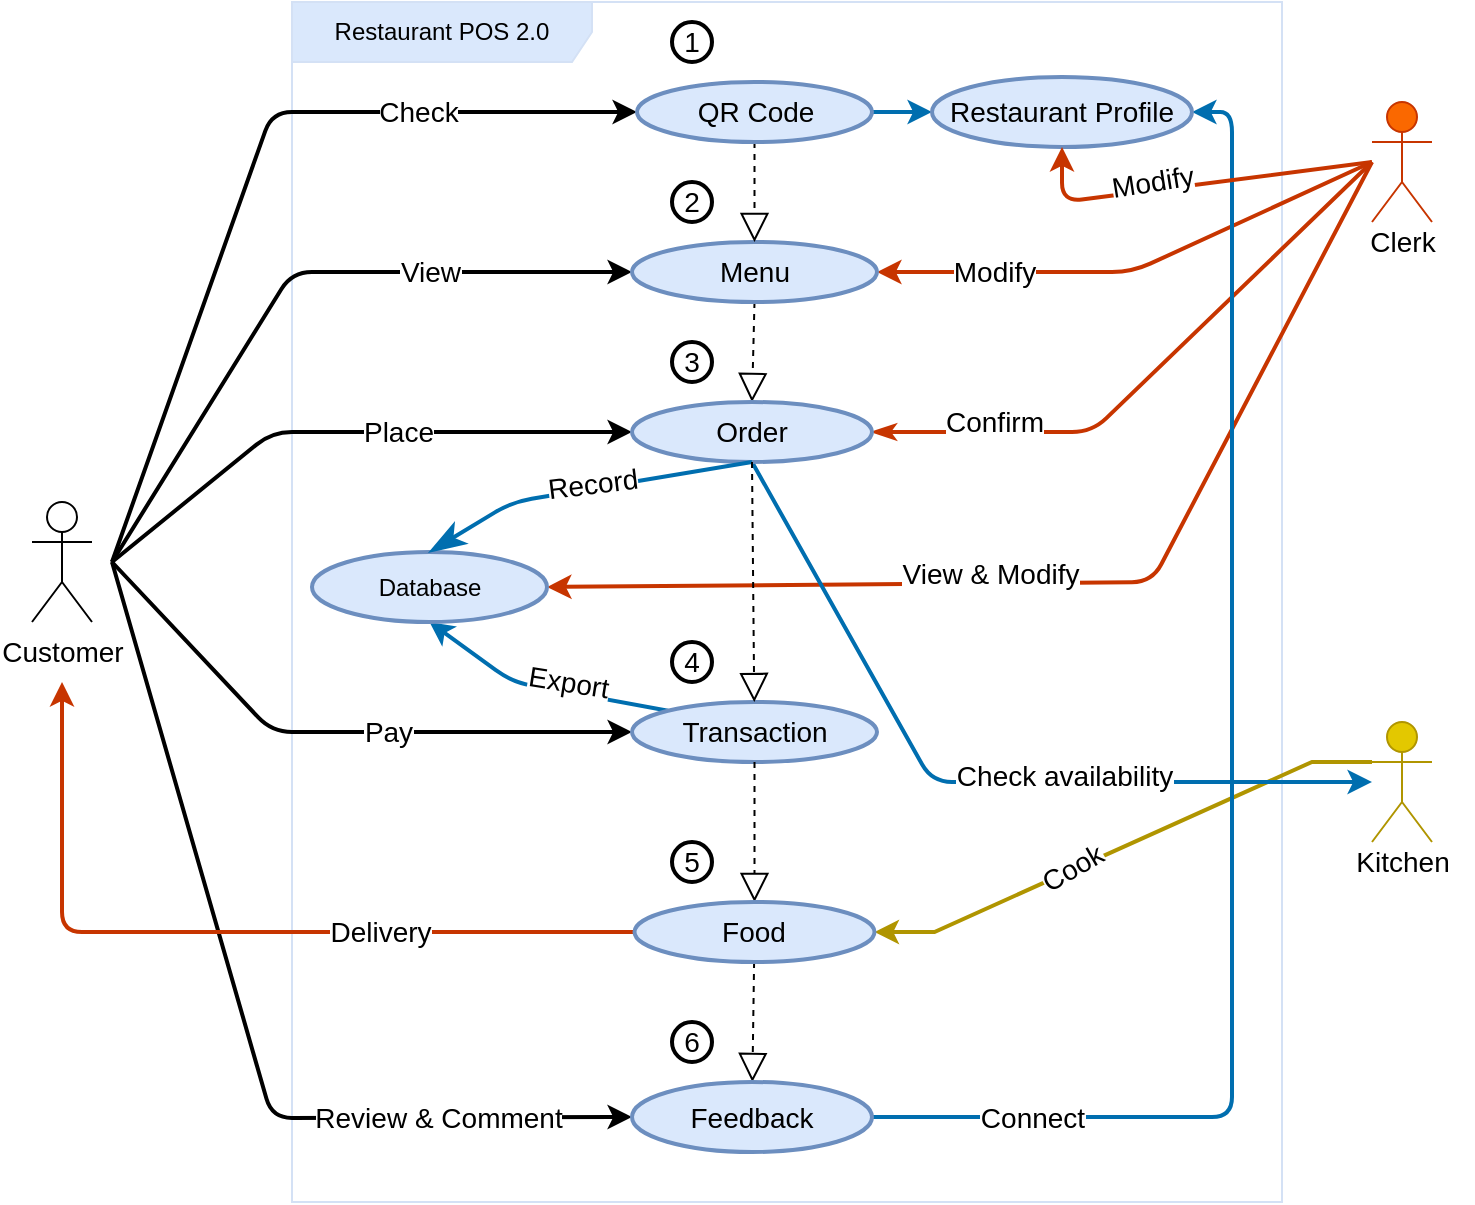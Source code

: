 <mxfile version="14.5.7" type="github">
  <diagram id="wZJr-rIxSzPZs1Y1Dw0P" name="Page-1">
    <mxGraphModel dx="1062" dy="584" grid="1" gridSize="10" guides="1" tooltips="1" connect="1" arrows="1" fold="1" page="1" pageScale="1" pageWidth="850" pageHeight="1100" math="0" shadow="0">
      <root>
        <mxCell id="0" />
        <mxCell id="1" parent="0" />
        <mxCell id="G8AZ5grSRXp7mo_oatXY-1" value="Restaurant POS 2.0" style="shape=umlFrame;whiteSpace=wrap;html=1;width=150;height=30;fillColor=#dae8fc;swimlaneFillColor=#ffffff;strokeColor=#D4E1F5;" parent="1" vertex="1">
          <mxGeometry x="240" y="110" width="495" height="600" as="geometry" />
        </mxCell>
        <mxCell id="G8AZ5grSRXp7mo_oatXY-2" style="rounded=1;orthogonalLoop=1;jettySize=auto;html=1;entryX=0;entryY=0.5;entryDx=0;entryDy=0;strokeWidth=2;" parent="1" target="G8AZ5grSRXp7mo_oatXY-27" edge="1">
          <mxGeometry relative="1" as="geometry">
            <Array as="points">
              <mxPoint x="230" y="165" />
            </Array>
            <mxPoint x="150" y="390" as="sourcePoint" />
          </mxGeometry>
        </mxCell>
        <mxCell id="G8AZ5grSRXp7mo_oatXY-3" value="Check" style="edgeLabel;html=1;align=center;verticalAlign=middle;resizable=0;points=[];fontSize=14;" parent="G8AZ5grSRXp7mo_oatXY-2" connectable="0" vertex="1">
          <mxGeometry x="0.408" relative="1" as="geometry">
            <mxPoint x="15.0" as="offset" />
          </mxGeometry>
        </mxCell>
        <mxCell id="G8AZ5grSRXp7mo_oatXY-4" style="rounded=1;orthogonalLoop=1;jettySize=auto;html=1;entryX=0;entryY=0.5;entryDx=0;entryDy=0;strokeWidth=2;" parent="1" target="G8AZ5grSRXp7mo_oatXY-18" edge="1">
          <mxGeometry relative="1" as="geometry">
            <mxPoint x="150" y="390" as="sourcePoint" />
            <mxPoint x="220" y="275" as="targetPoint" />
            <Array as="points">
              <mxPoint x="240" y="245" />
            </Array>
          </mxGeometry>
        </mxCell>
        <mxCell id="G8AZ5grSRXp7mo_oatXY-5" value="View" style="edgeLabel;html=1;align=center;verticalAlign=middle;resizable=0;points=[];fontSize=14;" parent="G8AZ5grSRXp7mo_oatXY-4" vertex="1" connectable="0">
          <mxGeometry x="0.128" y="-1" relative="1" as="geometry">
            <mxPoint x="47" y="-1" as="offset" />
          </mxGeometry>
        </mxCell>
        <mxCell id="G8AZ5grSRXp7mo_oatXY-6" style="rounded=1;orthogonalLoop=1;jettySize=auto;html=1;entryX=0;entryY=0.5;entryDx=0;entryDy=0;strokeWidth=2;" parent="1" target="G8AZ5grSRXp7mo_oatXY-32" edge="1">
          <mxGeometry relative="1" as="geometry">
            <Array as="points">
              <mxPoint x="230" y="325" />
            </Array>
            <mxPoint x="240" y="335" as="targetPoint" />
            <mxPoint x="150" y="390" as="sourcePoint" />
          </mxGeometry>
        </mxCell>
        <mxCell id="G8AZ5grSRXp7mo_oatXY-7" value="Place" style="edgeLabel;html=1;align=center;verticalAlign=middle;resizable=0;points=[];fontSize=14;" parent="G8AZ5grSRXp7mo_oatXY-6" vertex="1" connectable="0">
          <mxGeometry x="0.13" y="1" relative="1" as="geometry">
            <mxPoint x="6" y="1" as="offset" />
          </mxGeometry>
        </mxCell>
        <mxCell id="G8AZ5grSRXp7mo_oatXY-8" style="rounded=1;orthogonalLoop=1;jettySize=auto;html=1;entryX=0;entryY=0.5;entryDx=0;entryDy=0;fontSize=11;strokeWidth=2;" parent="1" target="G8AZ5grSRXp7mo_oatXY-24" edge="1">
          <mxGeometry relative="1" as="geometry">
            <Array as="points">
              <mxPoint x="230" y="475" />
            </Array>
            <mxPoint x="150" y="390" as="sourcePoint" />
          </mxGeometry>
        </mxCell>
        <mxCell id="G8AZ5grSRXp7mo_oatXY-9" value="Pay" style="edgeLabel;html=1;align=center;verticalAlign=middle;resizable=0;points=[];fontSize=14;" parent="G8AZ5grSRXp7mo_oatXY-8" vertex="1" connectable="0">
          <mxGeometry x="0.281" y="-1" relative="1" as="geometry">
            <mxPoint x="-15.52" y="-1" as="offset" />
          </mxGeometry>
        </mxCell>
        <mxCell id="G8AZ5grSRXp7mo_oatXY-10" style="rounded=1;orthogonalLoop=1;jettySize=auto;html=1;entryX=0;entryY=0.5;entryDx=0;entryDy=0;endArrow=classic;endFill=1;endSize=6;fontSize=11;strokeWidth=2;" parent="1" target="G8AZ5grSRXp7mo_oatXY-41" edge="1">
          <mxGeometry relative="1" as="geometry">
            <Array as="points">
              <mxPoint x="230" y="668" />
            </Array>
            <mxPoint x="150" y="390" as="sourcePoint" />
          </mxGeometry>
        </mxCell>
        <mxCell id="G8AZ5grSRXp7mo_oatXY-11" value="Review &amp;amp; Comment" style="edgeLabel;html=1;align=center;verticalAlign=middle;resizable=0;points=[];fontSize=14;" parent="G8AZ5grSRXp7mo_oatXY-10" connectable="0" vertex="1">
          <mxGeometry x="0.395" y="2" relative="1" as="geometry">
            <mxPoint x="44.11" y="1.63" as="offset" />
          </mxGeometry>
        </mxCell>
        <mxCell id="G8AZ5grSRXp7mo_oatXY-12" value="Customer" style="shape=umlActor;verticalLabelPosition=bottom;verticalAlign=top;html=1;outlineConnect=0;fontSize=14;" parent="1" vertex="1">
          <mxGeometry x="110" y="360" width="30" height="60" as="geometry" />
        </mxCell>
        <mxCell id="G8AZ5grSRXp7mo_oatXY-13" style="edgeStyle=none;rounded=1;orthogonalLoop=1;jettySize=auto;html=1;entryX=1;entryY=0.5;entryDx=0;entryDy=0;endArrow=classic;endFill=1;fontSize=15;fillColor=#fa6800;strokeColor=#C73500;strokeWidth=2;" parent="1" target="G8AZ5grSRXp7mo_oatXY-33" edge="1">
          <mxGeometry relative="1" as="geometry">
            <Array as="points">
              <mxPoint x="670" y="400" />
            </Array>
            <mxPoint x="780" y="190" as="sourcePoint" />
          </mxGeometry>
        </mxCell>
        <mxCell id="G8AZ5grSRXp7mo_oatXY-14" style="rounded=1;orthogonalLoop=1;jettySize=auto;html=1;endArrow=classic;endFill=1;fontSize=15;entryX=1;entryY=0.5;entryDx=0;entryDy=0;fillColor=#fa6800;strokeColor=#C73500;strokeWidth=2;" parent="1" target="G8AZ5grSRXp7mo_oatXY-18" edge="1">
          <mxGeometry relative="1" as="geometry">
            <mxPoint x="780" y="190" as="sourcePoint" />
            <Array as="points">
              <mxPoint x="660" y="245" />
            </Array>
          </mxGeometry>
        </mxCell>
        <mxCell id="G8AZ5grSRXp7mo_oatXY-15" value="Modify" style="edgeLabel;html=1;align=center;verticalAlign=middle;resizable=0;points=[];fontSize=14;rotation=0;" parent="G8AZ5grSRXp7mo_oatXY-14" connectable="0" vertex="1">
          <mxGeometry x="0.212" y="-2" relative="1" as="geometry">
            <mxPoint x="-43.58" y="2" as="offset" />
          </mxGeometry>
        </mxCell>
        <mxCell id="G8AZ5grSRXp7mo_oatXY-16" value="Web&lt;br&gt;Administrator" style="shape=umlActor;verticalLabelPosition=bottom;verticalAlign=top;html=1;outlineConnect=0;align=center;fillColor=#fa6800;strokeColor=#C73500;fontColor=#ffffff;" parent="1" vertex="1">
          <mxGeometry x="780" y="160" width="30" height="60" as="geometry" />
        </mxCell>
        <mxCell id="G8AZ5grSRXp7mo_oatXY-17" style="edgeStyle=none;rounded=0;orthogonalLoop=1;jettySize=auto;html=1;exitX=0.5;exitY=1;exitDx=0;exitDy=0;entryX=0.5;entryY=0;entryDx=0;entryDy=0;endArrow=block;endFill=0;endSize=12;fontSize=11;dashed=1;" parent="1" source="G8AZ5grSRXp7mo_oatXY-18" target="G8AZ5grSRXp7mo_oatXY-32" edge="1">
          <mxGeometry relative="1" as="geometry" />
        </mxCell>
        <mxCell id="G8AZ5grSRXp7mo_oatXY-18" value="Menu" style="ellipse;whiteSpace=wrap;html=1;fillColor=#dae8fc;strokeColor=#6c8ebf;strokeWidth=2;fontSize=14;" parent="1" vertex="1">
          <mxGeometry x="410" y="230" width="122.5" height="30" as="geometry" />
        </mxCell>
        <mxCell id="G8AZ5grSRXp7mo_oatXY-19" style="edgeStyle=entityRelationEdgeStyle;rounded=0;orthogonalLoop=1;jettySize=auto;html=1;exitX=0;exitY=0.333;exitDx=0;exitDy=0;exitPerimeter=0;entryX=1;entryY=0.5;entryDx=0;entryDy=0;fontSize=15;fillColor=#e3c800;strokeColor=#B09500;strokeWidth=2;" parent="1" source="G8AZ5grSRXp7mo_oatXY-21" target="G8AZ5grSRXp7mo_oatXY-39" edge="1">
          <mxGeometry relative="1" as="geometry" />
        </mxCell>
        <mxCell id="G8AZ5grSRXp7mo_oatXY-20" value="Cook" style="edgeLabel;html=1;align=center;verticalAlign=middle;resizable=0;points=[];fontSize=14;rotation=-30;" parent="G8AZ5grSRXp7mo_oatXY-19" vertex="1" connectable="0">
          <mxGeometry x="0.333" y="2" relative="1" as="geometry">
            <mxPoint x="13.98" y="-9.67" as="offset" />
          </mxGeometry>
        </mxCell>
        <mxCell id="G8AZ5grSRXp7mo_oatXY-21" value="Kitchen Staff" style="shape=umlActor;verticalLabelPosition=bottom;verticalAlign=top;html=1;fillColor=#e3c800;strokeColor=#B09500;fontColor=#ffffff;" parent="1" vertex="1">
          <mxGeometry x="780" y="470" width="30" height="60" as="geometry" />
        </mxCell>
        <mxCell id="G8AZ5grSRXp7mo_oatXY-22" style="orthogonalLoop=1;jettySize=auto;html=1;exitX=0;exitY=0;exitDx=0;exitDy=0;entryX=0.5;entryY=1;entryDx=0;entryDy=0;fontSize=11;rounded=1;strokeWidth=2;fillColor=#1ba1e2;strokeColor=#006EAF;" parent="1" source="G8AZ5grSRXp7mo_oatXY-24" target="G8AZ5grSRXp7mo_oatXY-33" edge="1">
          <mxGeometry relative="1" as="geometry">
            <mxPoint x="195" y="400" as="targetPoint" />
            <Array as="points">
              <mxPoint x="350" y="450" />
            </Array>
          </mxGeometry>
        </mxCell>
        <mxCell id="G8AZ5grSRXp7mo_oatXY-23" value="Export" style="edgeLabel;html=1;align=center;verticalAlign=middle;resizable=0;points=[];fontSize=14;rotation=9;" parent="G8AZ5grSRXp7mo_oatXY-22" vertex="1" connectable="0">
          <mxGeometry x="0.137" y="-1" relative="1" as="geometry">
            <mxPoint x="21.97" as="offset" />
          </mxGeometry>
        </mxCell>
        <mxCell id="G8AZ5grSRXp7mo_oatXY-24" value="Transaction" style="ellipse;whiteSpace=wrap;html=1;fillColor=#dae8fc;strokeColor=#6c8ebf;strokeWidth=2;fontSize=14;" parent="1" vertex="1">
          <mxGeometry x="410" y="460" width="122.5" height="30" as="geometry" />
        </mxCell>
        <mxCell id="G8AZ5grSRXp7mo_oatXY-25" style="rounded=0;orthogonalLoop=1;jettySize=auto;html=1;entryX=0.5;entryY=0;entryDx=0;entryDy=0;endArrow=block;endFill=0;endSize=12;fontSize=11;dashed=1;" parent="1" source="G8AZ5grSRXp7mo_oatXY-24" target="G8AZ5grSRXp7mo_oatXY-39" edge="1">
          <mxGeometry relative="1" as="geometry" />
        </mxCell>
        <mxCell id="G8AZ5grSRXp7mo_oatXY-26" style="edgeStyle=none;rounded=0;orthogonalLoop=1;jettySize=auto;html=1;exitX=0.5;exitY=1;exitDx=0;exitDy=0;entryX=0.5;entryY=0;entryDx=0;entryDy=0;endArrow=block;endFill=0;endSize=12;fontSize=11;dashed=1;" parent="1" source="G8AZ5grSRXp7mo_oatXY-27" target="G8AZ5grSRXp7mo_oatXY-18" edge="1">
          <mxGeometry relative="1" as="geometry" />
        </mxCell>
        <mxCell id="G8AZ5grSRXp7mo_oatXY-56" style="edgeStyle=none;rounded=1;orthogonalLoop=1;jettySize=auto;html=1;exitX=1;exitY=0.5;exitDx=0;exitDy=0;entryX=0;entryY=0.5;entryDx=0;entryDy=0;strokeWidth=2;fontSize=14;fillColor=#1ba1e2;strokeColor=#006EAF;" parent="1" source="G8AZ5grSRXp7mo_oatXY-27" target="G8AZ5grSRXp7mo_oatXY-53" edge="1">
          <mxGeometry relative="1" as="geometry" />
        </mxCell>
        <mxCell id="G8AZ5grSRXp7mo_oatXY-27" value="QR Code" style="ellipse;whiteSpace=wrap;html=1;fillColor=#dae8fc;strokeColor=#6c8ebf;strokeWidth=2;fontSize=14;" parent="1" vertex="1">
          <mxGeometry x="412.5" y="150" width="117.5" height="30" as="geometry" />
        </mxCell>
        <mxCell id="G8AZ5grSRXp7mo_oatXY-28" style="rounded=1;orthogonalLoop=1;jettySize=auto;html=1;exitX=1;exitY=0.5;exitDx=0;exitDy=0;startArrow=classicThin;startFill=1;endArrow=none;endFill=0;fillColor=#fa6800;strokeColor=#C73500;strokeWidth=2;" parent="1" source="G8AZ5grSRXp7mo_oatXY-32" edge="1">
          <mxGeometry relative="1" as="geometry">
            <mxPoint x="780" y="190" as="targetPoint" />
            <Array as="points">
              <mxPoint x="640" y="325" />
            </Array>
          </mxGeometry>
        </mxCell>
        <mxCell id="G8AZ5grSRXp7mo_oatXY-29" value="Confirm" style="edgeLabel;html=1;align=center;verticalAlign=middle;resizable=0;points=[];rotation=0;fontSize=14;" parent="G8AZ5grSRXp7mo_oatXY-28" connectable="0" vertex="1">
          <mxGeometry x="-0.657" y="2" relative="1" as="geometry">
            <mxPoint x="9" y="-3" as="offset" />
          </mxGeometry>
        </mxCell>
        <mxCell id="G8AZ5grSRXp7mo_oatXY-30" style="rounded=1;orthogonalLoop=1;jettySize=auto;html=1;exitX=0.5;exitY=1;exitDx=0;exitDy=0;fillColor=#1ba1e2;strokeColor=#006EAF;strokeWidth=2;" parent="1" source="G8AZ5grSRXp7mo_oatXY-32" target="G8AZ5grSRXp7mo_oatXY-21" edge="1">
          <mxGeometry relative="1" as="geometry">
            <mxPoint x="740" y="490" as="targetPoint" />
            <Array as="points">
              <mxPoint x="560" y="500" />
            </Array>
          </mxGeometry>
        </mxCell>
        <mxCell id="G8AZ5grSRXp7mo_oatXY-31" value="Check availability" style="edgeLabel;html=1;align=center;verticalAlign=middle;resizable=0;points=[];rotation=0;fontSize=14;" parent="G8AZ5grSRXp7mo_oatXY-30" connectable="0" vertex="1">
          <mxGeometry x="-0.107" relative="1" as="geometry">
            <mxPoint x="67.53" y="3.553e-15" as="offset" />
          </mxGeometry>
        </mxCell>
        <mxCell id="G8AZ5grSRXp7mo_oatXY-32" value="Order" style="ellipse;whiteSpace=wrap;html=1;fillColor=#dae8fc;strokeColor=#6c8ebf;strokeWidth=2;fontSize=14;" parent="1" vertex="1">
          <mxGeometry x="410" y="310" width="120" height="30" as="geometry" />
        </mxCell>
        <mxCell id="G8AZ5grSRXp7mo_oatXY-33" value="Database" style="ellipse;whiteSpace=wrap;html=1;fillColor=#dae8fc;strokeColor=#6c8ebf;strokeWidth=2;" parent="1" vertex="1">
          <mxGeometry x="250" y="385" width="117.5" height="35" as="geometry" />
        </mxCell>
        <mxCell id="G8AZ5grSRXp7mo_oatXY-34" value="" style="endArrow=classicThin;endFill=1;endSize=12;html=1;exitX=0.5;exitY=1;exitDx=0;exitDy=0;entryX=0.5;entryY=0;entryDx=0;entryDy=0;fillColor=#1ba1e2;strokeColor=#006EAF;strokeWidth=2;" parent="1" source="G8AZ5grSRXp7mo_oatXY-32" target="G8AZ5grSRXp7mo_oatXY-33" edge="1">
          <mxGeometry width="160" relative="1" as="geometry">
            <mxPoint x="440.0" y="384.76" as="sourcePoint" />
            <mxPoint x="477" y="401" as="targetPoint" />
            <Array as="points">
              <mxPoint x="350" y="360" />
            </Array>
          </mxGeometry>
        </mxCell>
        <mxCell id="G8AZ5grSRXp7mo_oatXY-35" value="Record" style="edgeLabel;html=1;align=center;verticalAlign=middle;resizable=0;points=[];fontSize=14;rotation=353;" parent="G8AZ5grSRXp7mo_oatXY-34" connectable="0" vertex="1">
          <mxGeometry x="-0.186" y="-1" relative="1" as="geometry">
            <mxPoint x="-11.77" as="offset" />
          </mxGeometry>
        </mxCell>
        <mxCell id="G8AZ5grSRXp7mo_oatXY-36" style="edgeStyle=orthogonalEdgeStyle;rounded=1;orthogonalLoop=1;jettySize=auto;html=1;fillColor=#fa6800;strokeColor=#C73500;strokeWidth=2;" parent="1" source="G8AZ5grSRXp7mo_oatXY-39" edge="1">
          <mxGeometry relative="1" as="geometry">
            <mxPoint x="125" y="450" as="targetPoint" />
            <Array as="points">
              <mxPoint x="125" y="575" />
            </Array>
          </mxGeometry>
        </mxCell>
        <mxCell id="G8AZ5grSRXp7mo_oatXY-37" value="Delivery" style="edgeLabel;html=1;align=center;verticalAlign=middle;resizable=0;points=[];fontSize=14;" parent="G8AZ5grSRXp7mo_oatXY-36" connectable="0" vertex="1">
          <mxGeometry x="-0.221" y="2" relative="1" as="geometry">
            <mxPoint x="32.75" y="-2" as="offset" />
          </mxGeometry>
        </mxCell>
        <mxCell id="G8AZ5grSRXp7mo_oatXY-38" style="edgeStyle=none;rounded=0;orthogonalLoop=1;jettySize=auto;html=1;dashed=1;endArrow=block;endFill=0;endSize=12;fontSize=11;" parent="1" source="G8AZ5grSRXp7mo_oatXY-39" target="G8AZ5grSRXp7mo_oatXY-41" edge="1">
          <mxGeometry relative="1" as="geometry" />
        </mxCell>
        <mxCell id="G8AZ5grSRXp7mo_oatXY-39" value="Food" style="ellipse;whiteSpace=wrap;html=1;fillColor=#dae8fc;strokeColor=#6c8ebf;strokeWidth=2;fontSize=14;" parent="1" vertex="1">
          <mxGeometry x="411.25" y="560" width="120" height="30" as="geometry" />
        </mxCell>
        <mxCell id="G8AZ5grSRXp7mo_oatXY-40" value="View &amp;amp; Modify" style="edgeLabel;html=1;align=center;verticalAlign=middle;resizable=0;points=[];fontSize=14;rotation=0;" parent="1" connectable="0" vertex="1">
          <mxGeometry x="589.998" y="370.001" as="geometry">
            <mxPoint x="-0.888" y="25.44" as="offset" />
          </mxGeometry>
        </mxCell>
        <mxCell id="G8AZ5grSRXp7mo_oatXY-54" style="rounded=1;orthogonalLoop=1;jettySize=auto;html=1;exitX=1;exitY=0.5;exitDx=0;exitDy=0;entryX=1;entryY=0.5;entryDx=0;entryDy=0;strokeWidth=2;fontSize=14;edgeStyle=elbowEdgeStyle;fillColor=#1ba1e2;strokeColor=#006EAF;" parent="1" source="G8AZ5grSRXp7mo_oatXY-41" target="G8AZ5grSRXp7mo_oatXY-53" edge="1">
          <mxGeometry relative="1" as="geometry">
            <Array as="points">
              <mxPoint x="710" y="420" />
            </Array>
          </mxGeometry>
        </mxCell>
        <mxCell id="G8AZ5grSRXp7mo_oatXY-55" value="Connect" style="edgeLabel;html=1;align=center;verticalAlign=middle;resizable=0;points=[];fontSize=14;rotation=0;" parent="G8AZ5grSRXp7mo_oatXY-54" vertex="1" connectable="0">
          <mxGeometry x="0.167" relative="1" as="geometry">
            <mxPoint x="-100" y="230" as="offset" />
          </mxGeometry>
        </mxCell>
        <mxCell id="G8AZ5grSRXp7mo_oatXY-41" value="Feedback" style="ellipse;whiteSpace=wrap;html=1;fillColor=#dae8fc;strokeColor=#6c8ebf;strokeWidth=2;fontSize=14;" parent="1" vertex="1">
          <mxGeometry x="410" y="650" width="120" height="35" as="geometry" />
        </mxCell>
        <mxCell id="G8AZ5grSRXp7mo_oatXY-42" style="edgeStyle=none;rounded=0;orthogonalLoop=1;jettySize=auto;html=1;exitX=0.5;exitY=1;exitDx=0;exitDy=0;endArrow=block;endFill=0;endSize=12;fontSize=11;dashed=1;" parent="1" source="G8AZ5grSRXp7mo_oatXY-32" target="G8AZ5grSRXp7mo_oatXY-24" edge="1">
          <mxGeometry relative="1" as="geometry">
            <mxPoint x="481.25" y="270" as="sourcePoint" />
            <mxPoint x="482.5" y="320" as="targetPoint" />
          </mxGeometry>
        </mxCell>
        <mxCell id="G8AZ5grSRXp7mo_oatXY-45" value="Clerk" style="text;html=1;align=center;verticalAlign=middle;resizable=0;points=[];autosize=1;fontSize=14;" parent="1" vertex="1">
          <mxGeometry x="770" y="220" width="50" height="20" as="geometry" />
        </mxCell>
        <mxCell id="G8AZ5grSRXp7mo_oatXY-46" value="Kitchen" style="text;html=1;align=center;verticalAlign=middle;resizable=0;points=[];autosize=1;fontSize=14;" parent="1" vertex="1">
          <mxGeometry x="765" y="530" width="60" height="20" as="geometry" />
        </mxCell>
        <mxCell id="G8AZ5grSRXp7mo_oatXY-47" value="1" style="ellipse;whiteSpace=wrap;html=1;aspect=fixed;strokeWidth=2;fontSize=14;" parent="1" vertex="1">
          <mxGeometry x="430" y="120" width="20" height="20" as="geometry" />
        </mxCell>
        <mxCell id="G8AZ5grSRXp7mo_oatXY-48" value="2" style="ellipse;whiteSpace=wrap;html=1;aspect=fixed;strokeWidth=2;fontSize=14;" parent="1" vertex="1">
          <mxGeometry x="430" y="200" width="20" height="20" as="geometry" />
        </mxCell>
        <mxCell id="G8AZ5grSRXp7mo_oatXY-49" value="3" style="ellipse;whiteSpace=wrap;html=1;aspect=fixed;strokeWidth=2;fontSize=14;" parent="1" vertex="1">
          <mxGeometry x="430" y="280" width="20" height="20" as="geometry" />
        </mxCell>
        <mxCell id="G8AZ5grSRXp7mo_oatXY-50" value="4" style="ellipse;whiteSpace=wrap;html=1;aspect=fixed;strokeWidth=2;fontSize=14;" parent="1" vertex="1">
          <mxGeometry x="430" y="430" width="20" height="20" as="geometry" />
        </mxCell>
        <mxCell id="G8AZ5grSRXp7mo_oatXY-51" value="5" style="ellipse;whiteSpace=wrap;html=1;aspect=fixed;strokeWidth=2;fontSize=14;" parent="1" vertex="1">
          <mxGeometry x="430" y="530" width="20" height="20" as="geometry" />
        </mxCell>
        <mxCell id="G8AZ5grSRXp7mo_oatXY-52" value="6" style="ellipse;whiteSpace=wrap;html=1;aspect=fixed;strokeWidth=2;fontSize=14;" parent="1" vertex="1">
          <mxGeometry x="430" y="620" width="20" height="20" as="geometry" />
        </mxCell>
        <mxCell id="G8AZ5grSRXp7mo_oatXY-53" value="Restaurant Profile" style="ellipse;whiteSpace=wrap;html=1;fillColor=#dae8fc;strokeColor=#6c8ebf;strokeWidth=2;fontSize=14;" parent="1" vertex="1">
          <mxGeometry x="560" y="147.5" width="130" height="35" as="geometry" />
        </mxCell>
        <mxCell id="G8AZ5grSRXp7mo_oatXY-58" style="rounded=1;orthogonalLoop=1;jettySize=auto;html=1;endArrow=classic;endFill=1;fontSize=15;entryX=0.5;entryY=1;entryDx=0;entryDy=0;fillColor=#fa6800;strokeColor=#C73500;strokeWidth=2;" parent="1" target="G8AZ5grSRXp7mo_oatXY-53" edge="1">
          <mxGeometry relative="1" as="geometry">
            <mxPoint x="780" y="190" as="sourcePoint" />
            <mxPoint x="542.5" y="255" as="targetPoint" />
            <Array as="points">
              <mxPoint x="625" y="210" />
            </Array>
          </mxGeometry>
        </mxCell>
        <mxCell id="G8AZ5grSRXp7mo_oatXY-59" value="Modify" style="edgeLabel;html=1;align=center;verticalAlign=middle;resizable=0;points=[];fontSize=14;rotation=351;" parent="G8AZ5grSRXp7mo_oatXY-58" connectable="0" vertex="1">
          <mxGeometry x="0.212" y="-2" relative="1" as="geometry">
            <mxPoint x="0.34" y="-2.22" as="offset" />
          </mxGeometry>
        </mxCell>
      </root>
    </mxGraphModel>
  </diagram>
</mxfile>

